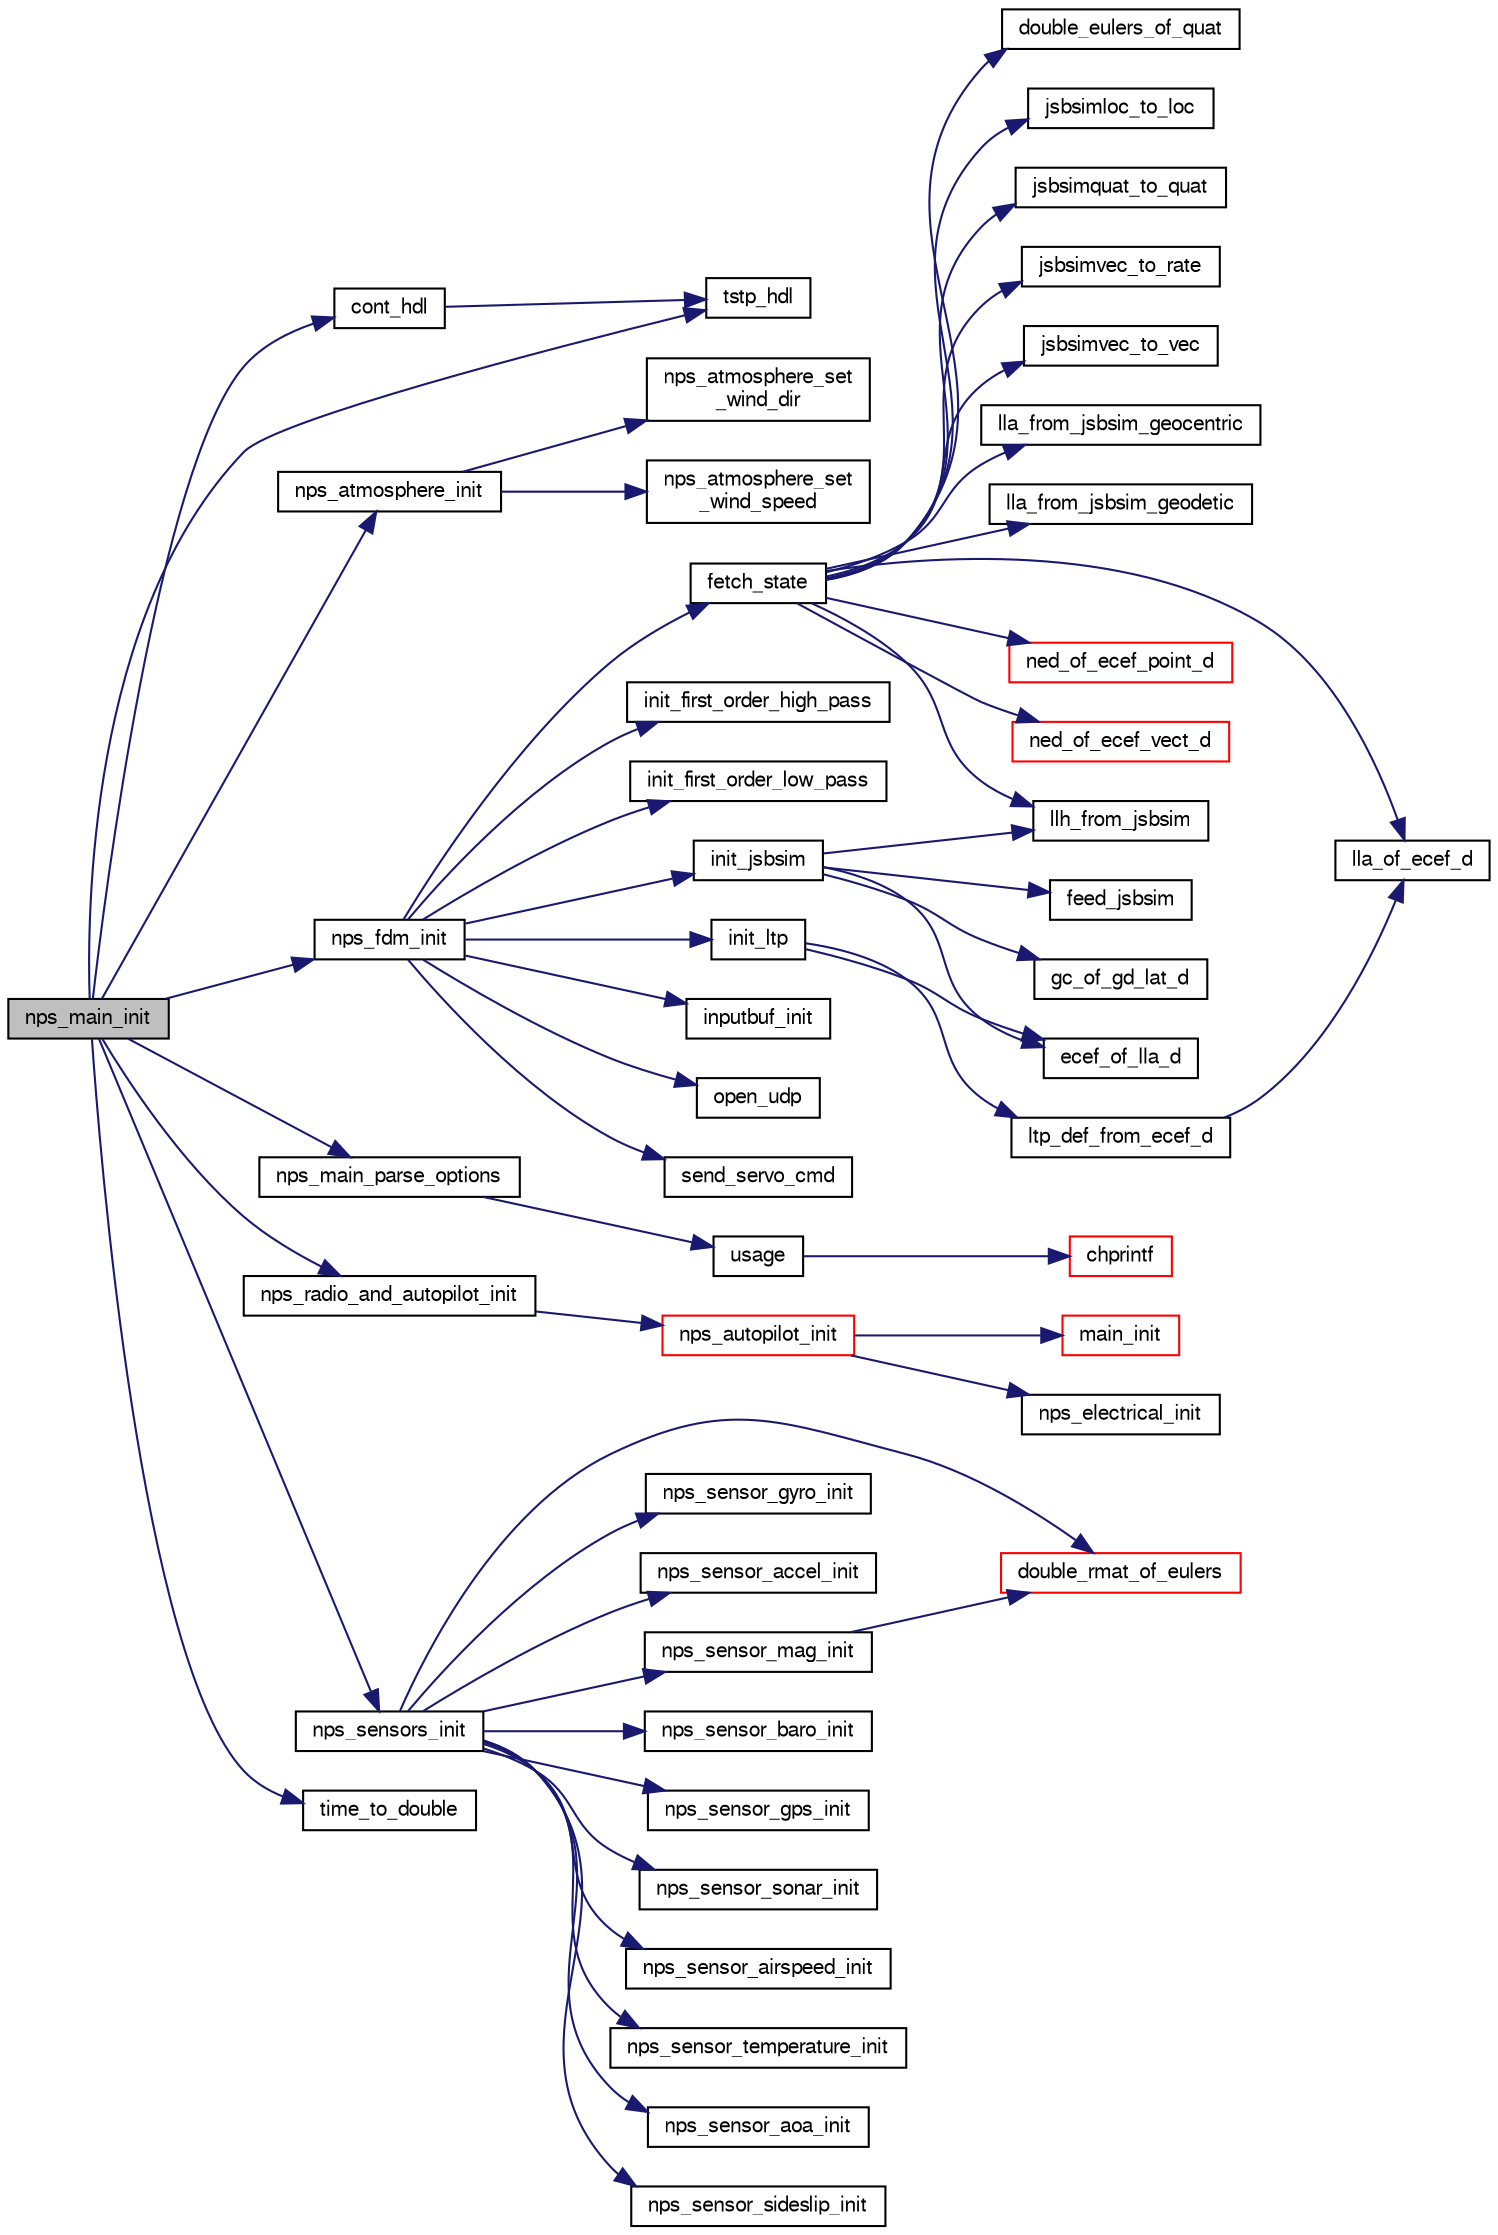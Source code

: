 digraph "nps_main_init"
{
  edge [fontname="FreeSans",fontsize="10",labelfontname="FreeSans",labelfontsize="10"];
  node [fontname="FreeSans",fontsize="10",shape=record];
  rankdir="LR";
  Node1 [label="nps_main_init",height=0.2,width=0.4,color="black", fillcolor="grey75", style="filled", fontcolor="black"];
  Node1 -> Node2 [color="midnightblue",fontsize="10",style="solid",fontname="FreeSans"];
  Node2 [label="cont_hdl",height=0.2,width=0.4,color="black", fillcolor="white", style="filled",URL="$nps__main__common_8c.html#a61cf140bea933e01e341e54d1dbaa058"];
  Node2 -> Node3 [color="midnightblue",fontsize="10",style="solid",fontname="FreeSans"];
  Node3 [label="tstp_hdl",height=0.2,width=0.4,color="black", fillcolor="white", style="filled",URL="$nps__main__common_8c.html#a1180f7a36c8de6d96df1f18aab2fa62b"];
  Node1 -> Node4 [color="midnightblue",fontsize="10",style="solid",fontname="FreeSans"];
  Node4 [label="nps_atmosphere_init",height=0.2,width=0.4,color="black", fillcolor="white", style="filled",URL="$nps__atmosphere_8c.html#a5c5546f787b1d322ecf38dc10de13309"];
  Node4 -> Node5 [color="midnightblue",fontsize="10",style="solid",fontname="FreeSans"];
  Node5 [label="nps_atmosphere_set\l_wind_dir",height=0.2,width=0.4,color="black", fillcolor="white", style="filled",URL="$nps__atmosphere_8c.html#af26b03152e5247339b17a8fc33b02573"];
  Node4 -> Node6 [color="midnightblue",fontsize="10",style="solid",fontname="FreeSans"];
  Node6 [label="nps_atmosphere_set\l_wind_speed",height=0.2,width=0.4,color="black", fillcolor="white", style="filled",URL="$nps__atmosphere_8c.html#ad83734b3b0bac4f867043ea1721f8d76"];
  Node1 -> Node7 [color="midnightblue",fontsize="10",style="solid",fontname="FreeSans"];
  Node7 [label="nps_fdm_init",height=0.2,width=0.4,color="black", fillcolor="white", style="filled",URL="$nps__fdm_8h.html#a17ec5b69b110d046f9db5b67d2b08779",tooltip="Initialize actuator dynamics, set unused fields in fdm. "];
  Node7 -> Node8 [color="midnightblue",fontsize="10",style="solid",fontname="FreeSans"];
  Node8 [label="fetch_state",height=0.2,width=0.4,color="black", fillcolor="white", style="filled",URL="$nps__fdm__jsbsim_8cpp.html#a2d617cee29889c9d6592f9978dfa8a31",tooltip="Populates the NPS fdm struct after a simulation step. "];
  Node8 -> Node9 [color="midnightblue",fontsize="10",style="solid",fontname="FreeSans"];
  Node9 [label="double_eulers_of_quat",height=0.2,width=0.4,color="black", fillcolor="white", style="filled",URL="$group__math__algebra__double.html#ga0535deb8e541ae49fbd3fff0ef33347d"];
  Node8 -> Node10 [color="midnightblue",fontsize="10",style="solid",fontname="FreeSans"];
  Node10 [label="jsbsimloc_to_loc",height=0.2,width=0.4,color="black", fillcolor="white", style="filled",URL="$nps__fdm__jsbsim_8cpp.html#a703cdaf8b93af6b9b808fcdbf4084618",tooltip="Convert JSBSim location format and struct to NPS location format and struct. "];
  Node8 -> Node11 [color="midnightblue",fontsize="10",style="solid",fontname="FreeSans"];
  Node11 [label="jsbsimquat_to_quat",height=0.2,width=0.4,color="black", fillcolor="white", style="filled",URL="$nps__fdm__jsbsim_8cpp.html#a7e68479ada54ac5003c84917b727b9d7",tooltip="Convert JSBSim quaternion struct to NPS quaternion struct. "];
  Node8 -> Node12 [color="midnightblue",fontsize="10",style="solid",fontname="FreeSans"];
  Node12 [label="jsbsimvec_to_rate",height=0.2,width=0.4,color="black", fillcolor="white", style="filled",URL="$nps__fdm__jsbsim_8cpp.html#acf70433e41af4d4790169eae2540d1cf",tooltip="Convert JSBSim rates vector struct to NPS rates struct. "];
  Node8 -> Node13 [color="midnightblue",fontsize="10",style="solid",fontname="FreeSans"];
  Node13 [label="jsbsimvec_to_vec",height=0.2,width=0.4,color="black", fillcolor="white", style="filled",URL="$nps__fdm__jsbsim_8cpp.html#acdf7fcf0cea69535a6ff9f01f9323f52",tooltip="Convert JSBSim vector format and struct to NPS vector format and struct. "];
  Node8 -> Node14 [color="midnightblue",fontsize="10",style="solid",fontname="FreeSans"];
  Node14 [label="lla_from_jsbsim_geocentric",height=0.2,width=0.4,color="black", fillcolor="white", style="filled",URL="$nps__fdm__jsbsim_8cpp.html#a9548efbcd14770bf2220ed0d3e82f660",tooltip="Convert JSBSim location to NPS LLA. "];
  Node8 -> Node15 [color="midnightblue",fontsize="10",style="solid",fontname="FreeSans"];
  Node15 [label="lla_from_jsbsim_geodetic",height=0.2,width=0.4,color="black", fillcolor="white", style="filled",URL="$nps__fdm__jsbsim_8cpp.html#a321e3b5209597d68b61714ec248ae019",tooltip="Convert JSBSim location to NPS LLA. "];
  Node8 -> Node16 [color="midnightblue",fontsize="10",style="solid",fontname="FreeSans"];
  Node16 [label="lla_of_ecef_d",height=0.2,width=0.4,color="black", fillcolor="white", style="filled",URL="$group__math__geodetic__double.html#ga9d3464ccabcd97db9fb4e1c7d25dfe16"];
  Node8 -> Node17 [color="midnightblue",fontsize="10",style="solid",fontname="FreeSans"];
  Node17 [label="llh_from_jsbsim",height=0.2,width=0.4,color="black", fillcolor="white", style="filled",URL="$nps__fdm__jsbsim_8cpp.html#af2cbbfe13b5d92888cb4ac8005a9dd8e",tooltip="Convert JSBSim location to NPS LLH. "];
  Node8 -> Node18 [color="midnightblue",fontsize="10",style="solid",fontname="FreeSans"];
  Node18 [label="ned_of_ecef_point_d",height=0.2,width=0.4,color="red", fillcolor="white", style="filled",URL="$group__math__geodetic__double.html#gabf3f021edce24bfc61367d778cd20952"];
  Node8 -> Node19 [color="midnightblue",fontsize="10",style="solid",fontname="FreeSans"];
  Node19 [label="ned_of_ecef_vect_d",height=0.2,width=0.4,color="red", fillcolor="white", style="filled",URL="$group__math__geodetic__double.html#ga9a6c153bbedbbcc05dedcc6f5bc3266a"];
  Node7 -> Node20 [color="midnightblue",fontsize="10",style="solid",fontname="FreeSans"];
  Node20 [label="init_first_order_high_pass",height=0.2,width=0.4,color="black", fillcolor="white", style="filled",URL="$high__pass__filter_8h.html#aada833c6eaef6023c98dc2aff18131ca",tooltip="Init first order high pass filter. "];
  Node7 -> Node21 [color="midnightblue",fontsize="10",style="solid",fontname="FreeSans"];
  Node21 [label="init_first_order_low_pass",height=0.2,width=0.4,color="black", fillcolor="white", style="filled",URL="$low__pass__filter_8h.html#aa83e19c99f2ac6261e3e0e21fc246d1c",tooltip="Init first order low pass filter. "];
  Node7 -> Node22 [color="midnightblue",fontsize="10",style="solid",fontname="FreeSans"];
  Node22 [label="init_jsbsim",height=0.2,width=0.4,color="black", fillcolor="white", style="filled",URL="$nps__fdm__jsbsim_8cpp.html#a22e629dc0a3ec62417e2a4e820d85244",tooltip="Initializes JSBSim. "];
  Node22 -> Node23 [color="midnightblue",fontsize="10",style="solid",fontname="FreeSans"];
  Node23 [label="ecef_of_lla_d",height=0.2,width=0.4,color="black", fillcolor="white", style="filled",URL="$group__math__geodetic__double.html#gae6608c48696daebf3382f08e655028d9"];
  Node22 -> Node24 [color="midnightblue",fontsize="10",style="solid",fontname="FreeSans"];
  Node24 [label="feed_jsbsim",height=0.2,width=0.4,color="black", fillcolor="white", style="filled",URL="$nps__fdm__jsbsim_8cpp.html#ac3f41f22e543ac14794eecd306681e76",tooltip="Feed JSBSim with the latest actuator commands. "];
  Node22 -> Node25 [color="midnightblue",fontsize="10",style="solid",fontname="FreeSans"];
  Node25 [label="gc_of_gd_lat_d",height=0.2,width=0.4,color="black", fillcolor="white", style="filled",URL="$group__math__geodetic__double.html#ga11cc21abdae02f0439da4b235acb4e4a"];
  Node22 -> Node17 [color="midnightblue",fontsize="10",style="solid",fontname="FreeSans"];
  Node7 -> Node26 [color="midnightblue",fontsize="10",style="solid",fontname="FreeSans"];
  Node26 [label="init_ltp",height=0.2,width=0.4,color="black", fillcolor="white", style="filled",URL="$nps__fdm__crrcsim_8c.html#a3836be75ba868b34cd08503e2f242ab5"];
  Node26 -> Node23 [color="midnightblue",fontsize="10",style="solid",fontname="FreeSans"];
  Node26 -> Node27 [color="midnightblue",fontsize="10",style="solid",fontname="FreeSans"];
  Node27 [label="ltp_def_from_ecef_d",height=0.2,width=0.4,color="black", fillcolor="white", style="filled",URL="$group__math__geodetic__double.html#ga3b487b485bc51b98307acae35009d1bb"];
  Node27 -> Node16 [color="midnightblue",fontsize="10",style="solid",fontname="FreeSans"];
  Node7 -> Node28 [color="midnightblue",fontsize="10",style="solid",fontname="FreeSans"];
  Node28 [label="inputbuf_init",height=0.2,width=0.4,color="black", fillcolor="white", style="filled",URL="$nps__fdm__crrcsim_8c.html#a6e4ed6bd24dbdcac38f21624a3ff6e21"];
  Node7 -> Node29 [color="midnightblue",fontsize="10",style="solid",fontname="FreeSans"];
  Node29 [label="open_udp",height=0.2,width=0.4,color="black", fillcolor="white", style="filled",URL="$nps__fdm__crrcsim_8c.html#a05657e44b838d5a6532691337ca740d8"];
  Node7 -> Node30 [color="midnightblue",fontsize="10",style="solid",fontname="FreeSans"];
  Node30 [label="send_servo_cmd",height=0.2,width=0.4,color="black", fillcolor="white", style="filled",URL="$nps__fdm__crrcsim_8c.html#a75978090ea593009549c5dc324e060f1"];
  Node1 -> Node31 [color="midnightblue",fontsize="10",style="solid",fontname="FreeSans"];
  Node31 [label="nps_main_parse_options",height=0.2,width=0.4,color="black", fillcolor="white", style="filled",URL="$nps__main__common_8c.html#a9e2370130aa6e869a0ed56a22117cf3b"];
  Node31 -> Node32 [color="midnightblue",fontsize="10",style="solid",fontname="FreeSans"];
  Node32 [label="usage",height=0.2,width=0.4,color="black", fillcolor="white", style="filled",URL="$group__SHELL.html#gacb01942f228e0914fe22cd064d78a2ab"];
  Node32 -> Node33 [color="midnightblue",fontsize="10",style="solid",fontname="FreeSans"];
  Node33 [label="chprintf",height=0.2,width=0.4,color="red", fillcolor="white", style="filled",URL="$group__chprintf.html#gac84c97ff3243a8aa49289a3abc53f010"];
  Node1 -> Node34 [color="midnightblue",fontsize="10",style="solid",fontname="FreeSans"];
  Node34 [label="nps_radio_and_autopilot_init",height=0.2,width=0.4,color="black", fillcolor="white", style="filled",URL="$nps__main_8h.html#a72ef549ee35deec8c017e83d9de38f66"];
  Node34 -> Node35 [color="midnightblue",fontsize="10",style="solid",fontname="FreeSans"];
  Node35 [label="nps_autopilot_init",height=0.2,width=0.4,color="red", fillcolor="white", style="filled",URL="$nps__autopilot_8h.html#aa10f50205109ca60f93290db2d7ac71c"];
  Node35 -> Node36 [color="midnightblue",fontsize="10",style="solid",fontname="FreeSans"];
  Node36 [label="main_init",height=0.2,width=0.4,color="red", fillcolor="white", style="filled",URL="$demo__ahrs__actuators_8c.html#afaa8374e20b79aaf7cfcea5ad9467ab1"];
  Node35 -> Node37 [color="midnightblue",fontsize="10",style="solid",fontname="FreeSans"];
  Node37 [label="nps_electrical_init",height=0.2,width=0.4,color="black", fillcolor="white", style="filled",URL="$nps__electrical_8c.html#a9a38e15f4c115662205d7acfb92db20c"];
  Node1 -> Node38 [color="midnightblue",fontsize="10",style="solid",fontname="FreeSans"];
  Node38 [label="nps_sensors_init",height=0.2,width=0.4,color="black", fillcolor="white", style="filled",URL="$nps__sensors_8c.html#a09b47018a69d874a1e3d3876e04f8a8f"];
  Node38 -> Node39 [color="midnightblue",fontsize="10",style="solid",fontname="FreeSans"];
  Node39 [label="double_rmat_of_eulers",height=0.2,width=0.4,color="red", fillcolor="white", style="filled",URL="$group__math__algebra__double.html#ga34c8c13c374e63e2a2d73bb7ae77dbd0"];
  Node38 -> Node40 [color="midnightblue",fontsize="10",style="solid",fontname="FreeSans"];
  Node40 [label="nps_sensor_gyro_init",height=0.2,width=0.4,color="black", fillcolor="white", style="filled",URL="$nps__sensor__gyro_8c.html#a09e865c3364812c96e5aff8d56ccbc6d"];
  Node38 -> Node41 [color="midnightblue",fontsize="10",style="solid",fontname="FreeSans"];
  Node41 [label="nps_sensor_accel_init",height=0.2,width=0.4,color="black", fillcolor="white", style="filled",URL="$nps__sensor__accel_8c.html#a39331055a2db55cacdcda037c61c5a89"];
  Node38 -> Node42 [color="midnightblue",fontsize="10",style="solid",fontname="FreeSans"];
  Node42 [label="nps_sensor_mag_init",height=0.2,width=0.4,color="black", fillcolor="white", style="filled",URL="$nps__sensor__mag_8c.html#a43dcedd3c66527ec2635d4081bcaa7d5"];
  Node42 -> Node39 [color="midnightblue",fontsize="10",style="solid",fontname="FreeSans"];
  Node38 -> Node43 [color="midnightblue",fontsize="10",style="solid",fontname="FreeSans"];
  Node43 [label="nps_sensor_baro_init",height=0.2,width=0.4,color="black", fillcolor="white", style="filled",URL="$nps__sensor__baro_8c.html#a81b63003f9125a4e942060bdea9fd45a"];
  Node38 -> Node44 [color="midnightblue",fontsize="10",style="solid",fontname="FreeSans"];
  Node44 [label="nps_sensor_gps_init",height=0.2,width=0.4,color="black", fillcolor="white", style="filled",URL="$nps__sensor__gps_8c.html#a40c4a8c2522582017498b101e5d476ef"];
  Node38 -> Node45 [color="midnightblue",fontsize="10",style="solid",fontname="FreeSans"];
  Node45 [label="nps_sensor_sonar_init",height=0.2,width=0.4,color="black", fillcolor="white", style="filled",URL="$nps__sensor__sonar_8c.html#a7d9c95a4ab117fe0e86cc57779e4d14f"];
  Node38 -> Node46 [color="midnightblue",fontsize="10",style="solid",fontname="FreeSans"];
  Node46 [label="nps_sensor_airspeed_init",height=0.2,width=0.4,color="black", fillcolor="white", style="filled",URL="$nps__sensor__airspeed_8c.html#a7207f935316d9db8a10a26697a701ecf"];
  Node38 -> Node47 [color="midnightblue",fontsize="10",style="solid",fontname="FreeSans"];
  Node47 [label="nps_sensor_temperature_init",height=0.2,width=0.4,color="black", fillcolor="white", style="filled",URL="$nps__sensor__temperature_8c.html#a025fded3d8708f13a3a8eb19e300a0bd"];
  Node38 -> Node48 [color="midnightblue",fontsize="10",style="solid",fontname="FreeSans"];
  Node48 [label="nps_sensor_aoa_init",height=0.2,width=0.4,color="black", fillcolor="white", style="filled",URL="$nps__sensor__aoa_8c.html#a2faff1ee09f26cd702c72210b4141ea5"];
  Node38 -> Node49 [color="midnightblue",fontsize="10",style="solid",fontname="FreeSans"];
  Node49 [label="nps_sensor_sideslip_init",height=0.2,width=0.4,color="black", fillcolor="white", style="filled",URL="$nps__sensor__sideslip_8c.html#aed96c7a060e48218f92bb0dcdbada21f"];
  Node1 -> Node50 [color="midnightblue",fontsize="10",style="solid",fontname="FreeSans"];
  Node50 [label="time_to_double",height=0.2,width=0.4,color="black", fillcolor="white", style="filled",URL="$nps__main__common_8c.html#abde7f979f8df9c8db19de17ab6498ec2"];
  Node1 -> Node3 [color="midnightblue",fontsize="10",style="solid",fontname="FreeSans"];
}
